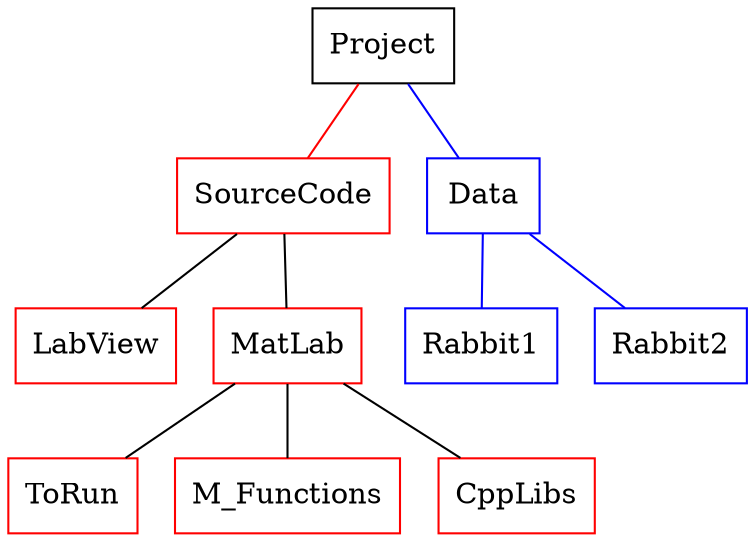 graph Directories {
Project [shape=box];
SourceCode [color=red, shape=box];
LabView [color=red, shape=box];
MatLab  [color=red, shape=box];
ToRun [color=red, shape = round];
M_Functions [color=red, shape=box];
CppLibs [color=red, shape=box];

Data [color=blue, shape=box];
Rabbit1 [color=blue, shape=box];
Rabbit2 [color=blue, shape=box];

Project--SourceCode [color=red];
SourceCode--LabView;
SourceCode--MatLab;
MatLab--ToRun;
MatLab--CppLibs;
MatLab--M_Functions;

Project --Data [color= blue];
Data --Rabbit1 [color=blue];
Data--Rabbit2 [color=blue];
}

